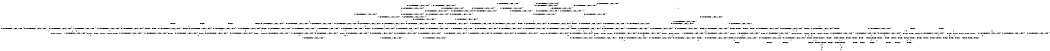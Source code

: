 digraph BCG {
size = "7, 10.5";
center = TRUE;
node [shape = circle];
0 [peripheries = 2];
0 -> 1 [label = "EX !0 !ATOMIC_EXCH_BRANCH (1, +0, FALSE, +0, 1, TRUE) !{}"];
0 -> 2 [label = "EX !2 !ATOMIC_EXCH_BRANCH (1, +1, TRUE, +0, 2, TRUE) !{}"];
0 -> 3 [label = "EX !1 !ATOMIC_EXCH_BRANCH (1, +0, FALSE, +0, 1, TRUE) !{}"];
0 -> 4 [label = "EX !0 !ATOMIC_EXCH_BRANCH (1, +0, FALSE, +0, 1, TRUE) !{}"];
0 -> 5 [label = "EX !2 !ATOMIC_EXCH_BRANCH (1, +1, TRUE, +0, 2, TRUE) !{}"];
0 -> 6 [label = "EX !1 !ATOMIC_EXCH_BRANCH (1, +0, FALSE, +0, 1, TRUE) !{}"];
1 -> 7 [label = "EX !2 !ATOMIC_EXCH_BRANCH (1, +1, TRUE, +0, 2, TRUE) !{}"];
2 -> 8 [label = "EX !0 !ATOMIC_EXCH_BRANCH (1, +0, FALSE, +0, 1, FALSE) !{}"];
3 -> 9 [label = "EX !0 !ATOMIC_EXCH_BRANCH (1, +0, FALSE, +0, 1, TRUE) !{}"];
4 -> 1 [label = "EX !0 !ATOMIC_EXCH_BRANCH (1, +0, FALSE, +0, 1, TRUE) !{}"];
4 -> 7 [label = "EX !2 !ATOMIC_EXCH_BRANCH (1, +1, TRUE, +0, 2, TRUE) !{}"];
4 -> 9 [label = "EX !1 !ATOMIC_EXCH_BRANCH (1, +0, FALSE, +0, 1, TRUE) !{}"];
4 -> 4 [label = "EX !0 !ATOMIC_EXCH_BRANCH (1, +0, FALSE, +0, 1, TRUE) !{}"];
4 -> 10 [label = "EX !2 !ATOMIC_EXCH_BRANCH (1, +1, TRUE, +0, 2, TRUE) !{}"];
4 -> 11 [label = "EX !1 !ATOMIC_EXCH_BRANCH (1, +0, FALSE, +0, 1, TRUE) !{}"];
5 -> 8 [label = "EX !0 !ATOMIC_EXCH_BRANCH (1, +0, FALSE, +0, 1, FALSE) !{}"];
5 -> 12 [label = "EX !1 !ATOMIC_EXCH_BRANCH (1, +0, FALSE, +0, 1, FALSE) !{}"];
5 -> 13 [label = "TERMINATE !2"];
5 -> 14 [label = "EX !0 !ATOMIC_EXCH_BRANCH (1, +0, FALSE, +0, 1, FALSE) !{}"];
5 -> 15 [label = "EX !1 !ATOMIC_EXCH_BRANCH (1, +0, FALSE, +0, 1, FALSE) !{}"];
5 -> 16 [label = "TERMINATE !2"];
6 -> 3 [label = "EX !1 !ATOMIC_EXCH_BRANCH (1, +0, FALSE, +0, 1, TRUE) !{}"];
6 -> 9 [label = "EX !0 !ATOMIC_EXCH_BRANCH (1, +0, FALSE, +0, 1, TRUE) !{}"];
6 -> 17 [label = "EX !2 !ATOMIC_EXCH_BRANCH (1, +1, TRUE, +0, 2, TRUE) !{}"];
6 -> 6 [label = "EX !1 !ATOMIC_EXCH_BRANCH (1, +0, FALSE, +0, 1, TRUE) !{}"];
6 -> 11 [label = "EX !0 !ATOMIC_EXCH_BRANCH (1, +0, FALSE, +0, 1, TRUE) !{}"];
6 -> 18 [label = "EX !2 !ATOMIC_EXCH_BRANCH (1, +1, TRUE, +0, 2, TRUE) !{}"];
7 -> 8 [label = "EX !0 !ATOMIC_EXCH_BRANCH (1, +0, FALSE, +0, 1, FALSE) !{}"];
8 -> 19 [label = "EX !1 !ATOMIC_EXCH_BRANCH (1, +0, FALSE, +0, 1, FALSE) !{}"];
9 -> 20 [label = "EX !2 !ATOMIC_EXCH_BRANCH (1, +1, TRUE, +0, 2, TRUE) !{}"];
10 -> 8 [label = "EX !0 !ATOMIC_EXCH_BRANCH (1, +0, FALSE, +0, 1, FALSE) !{}"];
10 -> 21 [label = "EX !1 !ATOMIC_EXCH_BRANCH (1, +0, FALSE, +0, 1, FALSE) !{}"];
10 -> 22 [label = "TERMINATE !2"];
10 -> 14 [label = "EX !0 !ATOMIC_EXCH_BRANCH (1, +0, FALSE, +0, 1, FALSE) !{}"];
10 -> 23 [label = "EX !1 !ATOMIC_EXCH_BRANCH (1, +0, FALSE, +0, 1, FALSE) !{}"];
10 -> 24 [label = "TERMINATE !2"];
11 -> 9 [label = "EX !0 !ATOMIC_EXCH_BRANCH (1, +0, FALSE, +0, 1, TRUE) !{}"];
11 -> 9 [label = "EX !1 !ATOMIC_EXCH_BRANCH (1, +0, FALSE, +0, 1, TRUE) !{}"];
11 -> 20 [label = "EX !2 !ATOMIC_EXCH_BRANCH (1, +1, TRUE, +0, 2, TRUE) !{}"];
11 -> 11 [label = "EX !0 !ATOMIC_EXCH_BRANCH (1, +0, FALSE, +0, 1, TRUE) !{}"];
11 -> 11 [label = "EX !1 !ATOMIC_EXCH_BRANCH (1, +0, FALSE, +0, 1, TRUE) !{}"];
11 -> 25 [label = "EX !2 !ATOMIC_EXCH_BRANCH (1, +1, TRUE, +0, 2, TRUE) !{}"];
12 -> 19 [label = "EX !0 !ATOMIC_EXCH_BRANCH (1, +0, FALSE, +0, 1, FALSE) !{}"];
13 -> 26 [label = "EX !0 !ATOMIC_EXCH_BRANCH (1, +0, FALSE, +0, 1, FALSE) !{}"];
14 -> 19 [label = "EX !1 !ATOMIC_EXCH_BRANCH (1, +0, FALSE, +0, 1, FALSE) !{}"];
14 -> 27 [label = "TERMINATE !0"];
14 -> 28 [label = "TERMINATE !2"];
14 -> 29 [label = "EX !1 !ATOMIC_EXCH_BRANCH (1, +0, FALSE, +0, 1, FALSE) !{}"];
14 -> 30 [label = "TERMINATE !0"];
14 -> 31 [label = "TERMINATE !2"];
15 -> 19 [label = "EX !0 !ATOMIC_EXCH_BRANCH (1, +0, FALSE, +0, 1, FALSE) !{}"];
15 -> 32 [label = "TERMINATE !2"];
15 -> 33 [label = "TERMINATE !1"];
15 -> 29 [label = "EX !0 !ATOMIC_EXCH_BRANCH (1, +0, FALSE, +0, 1, FALSE) !{}"];
15 -> 34 [label = "TERMINATE !2"];
15 -> 35 [label = "TERMINATE !1"];
16 -> 26 [label = "EX !0 !ATOMIC_EXCH_BRANCH (1, +0, FALSE, +0, 1, FALSE) !{}"];
16 -> 36 [label = "EX !1 !ATOMIC_EXCH_BRANCH (1, +0, FALSE, +0, 1, FALSE) !{}"];
16 -> 37 [label = "EX !0 !ATOMIC_EXCH_BRANCH (1, +0, FALSE, +0, 1, FALSE) !{}"];
16 -> 38 [label = "EX !1 !ATOMIC_EXCH_BRANCH (1, +0, FALSE, +0, 1, FALSE) !{}"];
17 -> 12 [label = "EX !1 !ATOMIC_EXCH_BRANCH (1, +0, FALSE, +0, 1, FALSE) !{}"];
18 -> 12 [label = "EX !1 !ATOMIC_EXCH_BRANCH (1, +0, FALSE, +0, 1, FALSE) !{}"];
18 -> 39 [label = "EX !0 !ATOMIC_EXCH_BRANCH (1, +0, FALSE, +0, 1, FALSE) !{}"];
18 -> 40 [label = "TERMINATE !2"];
18 -> 15 [label = "EX !1 !ATOMIC_EXCH_BRANCH (1, +0, FALSE, +0, 1, FALSE) !{}"];
18 -> 41 [label = "EX !0 !ATOMIC_EXCH_BRANCH (1, +0, FALSE, +0, 1, FALSE) !{}"];
18 -> 42 [label = "TERMINATE !2"];
19 -> 43 [label = "TERMINATE !0"];
20 -> 39 [label = "EX !0 !ATOMIC_EXCH_BRANCH (1, +0, FALSE, +0, 1, FALSE) !{}"];
21 -> 19 [label = "EX !0 !ATOMIC_EXCH_BRANCH (1, +0, FALSE, +0, 1, FALSE) !{}"];
22 -> 44 [label = "EX !1 !ATOMIC_EXCH_BRANCH (1, +0, FALSE, +0, 1, FALSE) !{}"];
23 -> 19 [label = "EX !0 !ATOMIC_EXCH_BRANCH (1, +0, FALSE, +0, 1, FALSE) !{}"];
23 -> 45 [label = "TERMINATE !2"];
23 -> 46 [label = "TERMINATE !1"];
23 -> 29 [label = "EX !0 !ATOMIC_EXCH_BRANCH (1, +0, FALSE, +0, 1, FALSE) !{}"];
23 -> 47 [label = "TERMINATE !2"];
23 -> 48 [label = "TERMINATE !1"];
24 -> 44 [label = "EX !1 !ATOMIC_EXCH_BRANCH (1, +0, FALSE, +0, 1, FALSE) !{}"];
24 -> 26 [label = "EX !0 !ATOMIC_EXCH_BRANCH (1, +0, FALSE, +0, 1, FALSE) !{}"];
24 -> 49 [label = "EX !1 !ATOMIC_EXCH_BRANCH (1, +0, FALSE, +0, 1, FALSE) !{}"];
24 -> 37 [label = "EX !0 !ATOMIC_EXCH_BRANCH (1, +0, FALSE, +0, 1, FALSE) !{}"];
25 -> 39 [label = "EX !0 !ATOMIC_EXCH_BRANCH (1, +0, FALSE, +0, 1, FALSE) !{}"];
25 -> 21 [label = "EX !1 !ATOMIC_EXCH_BRANCH (1, +0, FALSE, +0, 1, FALSE) !{}"];
25 -> 50 [label = "TERMINATE !2"];
25 -> 41 [label = "EX !0 !ATOMIC_EXCH_BRANCH (1, +0, FALSE, +0, 1, FALSE) !{}"];
25 -> 23 [label = "EX !1 !ATOMIC_EXCH_BRANCH (1, +0, FALSE, +0, 1, FALSE) !{}"];
25 -> 51 [label = "TERMINATE !2"];
26 -> 52 [label = "EX !1 !ATOMIC_EXCH_BRANCH (1, +0, FALSE, +0, 1, FALSE) !{}"];
27 -> 53 [label = "EX !1 !ATOMIC_EXCH_BRANCH (1, +0, FALSE, +0, 1, FALSE) !{}"];
28 -> 52 [label = "EX !1 !ATOMIC_EXCH_BRANCH (1, +0, FALSE, +0, 1, FALSE) !{}"];
29 -> 43 [label = "TERMINATE !0"];
29 -> 54 [label = "TERMINATE !2"];
29 -> 55 [label = "TERMINATE !1"];
29 -> 56 [label = "TERMINATE !0"];
29 -> 57 [label = "TERMINATE !2"];
29 -> 58 [label = "TERMINATE !1"];
30 -> 53 [label = "EX !1 !ATOMIC_EXCH_BRANCH (1, +0, FALSE, +0, 1, FALSE) !{}"];
30 -> 59 [label = "TERMINATE !2"];
30 -> 60 [label = "EX !1 !ATOMIC_EXCH_BRANCH (1, +0, FALSE, +0, 1, FALSE) !{}"];
30 -> 61 [label = "TERMINATE !2"];
31 -> 52 [label = "EX !1 !ATOMIC_EXCH_BRANCH (1, +0, FALSE, +0, 1, FALSE) !{}"];
31 -> 59 [label = "TERMINATE !0"];
31 -> 62 [label = "EX !1 !ATOMIC_EXCH_BRANCH (1, +0, FALSE, +0, 1, FALSE) !{}"];
31 -> 61 [label = "TERMINATE !0"];
32 -> 52 [label = "EX !0 !ATOMIC_EXCH_BRANCH (1, +0, FALSE, +0, 1, FALSE) !{}"];
33 -> 63 [label = "EX !0 !ATOMIC_EXCH_BRANCH (1, +0, FALSE, +0, 1, FALSE) !{}"];
34 -> 52 [label = "EX !0 !ATOMIC_EXCH_BRANCH (1, +0, FALSE, +0, 1, FALSE) !{}"];
34 -> 64 [label = "TERMINATE !1"];
34 -> 62 [label = "EX !0 !ATOMIC_EXCH_BRANCH (1, +0, FALSE, +0, 1, FALSE) !{}"];
34 -> 65 [label = "TERMINATE !1"];
35 -> 63 [label = "EX !0 !ATOMIC_EXCH_BRANCH (1, +0, FALSE, +0, 1, FALSE) !{}"];
35 -> 64 [label = "TERMINATE !2"];
35 -> 66 [label = "EX !0 !ATOMIC_EXCH_BRANCH (1, +0, FALSE, +0, 1, FALSE) !{}"];
35 -> 65 [label = "TERMINATE !2"];
36 -> 52 [label = "EX !0 !ATOMIC_EXCH_BRANCH (1, +0, FALSE, +0, 1, FALSE) !{}"];
37 -> 52 [label = "EX !1 !ATOMIC_EXCH_BRANCH (1, +0, FALSE, +0, 1, FALSE) !{}"];
37 -> 59 [label = "TERMINATE !0"];
37 -> 62 [label = "EX !1 !ATOMIC_EXCH_BRANCH (1, +0, FALSE, +0, 1, FALSE) !{}"];
37 -> 61 [label = "TERMINATE !0"];
38 -> 52 [label = "EX !0 !ATOMIC_EXCH_BRANCH (1, +0, FALSE, +0, 1, FALSE) !{}"];
38 -> 64 [label = "TERMINATE !1"];
38 -> 62 [label = "EX !0 !ATOMIC_EXCH_BRANCH (1, +0, FALSE, +0, 1, FALSE) !{}"];
38 -> 65 [label = "TERMINATE !1"];
39 -> 19 [label = "EX !1 !ATOMIC_EXCH_BRANCH (1, +0, FALSE, +0, 1, FALSE) !{}"];
40 -> 67 [label = "EX !0 !ATOMIC_EXCH_BRANCH (1, +0, FALSE, +0, 1, FALSE) !{}"];
41 -> 19 [label = "EX !1 !ATOMIC_EXCH_BRANCH (1, +0, FALSE, +0, 1, FALSE) !{}"];
41 -> 68 [label = "TERMINATE !0"];
41 -> 69 [label = "TERMINATE !2"];
41 -> 29 [label = "EX !1 !ATOMIC_EXCH_BRANCH (1, +0, FALSE, +0, 1, FALSE) !{}"];
41 -> 70 [label = "TERMINATE !0"];
41 -> 71 [label = "TERMINATE !2"];
42 -> 67 [label = "EX !0 !ATOMIC_EXCH_BRANCH (1, +0, FALSE, +0, 1, FALSE) !{}"];
42 -> 36 [label = "EX !1 !ATOMIC_EXCH_BRANCH (1, +0, FALSE, +0, 1, FALSE) !{}"];
42 -> 72 [label = "EX !0 !ATOMIC_EXCH_BRANCH (1, +0, FALSE, +0, 1, FALSE) !{}"];
42 -> 38 [label = "EX !1 !ATOMIC_EXCH_BRANCH (1, +0, FALSE, +0, 1, FALSE) !{}"];
43 -> 73 [label = "TERMINATE !2"];
44 -> 52 [label = "EX !0 !ATOMIC_EXCH_BRANCH (1, +0, FALSE, +0, 1, FALSE) !{}"];
45 -> 74 [label = "TERMINATE !1"];
46 -> 74 [label = "TERMINATE !2"];
47 -> 74 [label = "TERMINATE !1"];
47 -> 52 [label = "EX !0 !ATOMIC_EXCH_BRANCH (1, +0, FALSE, +0, 1, FALSE) !{}"];
47 -> 75 [label = "TERMINATE !1"];
47 -> 62 [label = "EX !0 !ATOMIC_EXCH_BRANCH (1, +0, FALSE, +0, 1, FALSE) !{}"];
48 -> 74 [label = "TERMINATE !2"];
48 -> 63 [label = "EX !0 !ATOMIC_EXCH_BRANCH (1, +0, FALSE, +0, 1, FALSE) !{}"];
48 -> 75 [label = "TERMINATE !2"];
48 -> 66 [label = "EX !0 !ATOMIC_EXCH_BRANCH (1, +0, FALSE, +0, 1, FALSE) !{}"];
49 -> 52 [label = "EX !0 !ATOMIC_EXCH_BRANCH (1, +0, FALSE, +0, 1, FALSE) !{}"];
49 -> 74 [label = "TERMINATE !1"];
49 -> 62 [label = "EX !0 !ATOMIC_EXCH_BRANCH (1, +0, FALSE, +0, 1, FALSE) !{}"];
49 -> 75 [label = "TERMINATE !1"];
50 -> 67 [label = "EX !0 !ATOMIC_EXCH_BRANCH (1, +0, FALSE, +0, 1, FALSE) !{}"];
51 -> 67 [label = "EX !0 !ATOMIC_EXCH_BRANCH (1, +0, FALSE, +0, 1, FALSE) !{}"];
51 -> 44 [label = "EX !1 !ATOMIC_EXCH_BRANCH (1, +0, FALSE, +0, 1, FALSE) !{}"];
51 -> 72 [label = "EX !0 !ATOMIC_EXCH_BRANCH (1, +0, FALSE, +0, 1, FALSE) !{}"];
51 -> 49 [label = "EX !1 !ATOMIC_EXCH_BRANCH (1, +0, FALSE, +0, 1, FALSE) !{}"];
52 -> 73 [label = "TERMINATE !0"];
53 -> 73 [label = "TERMINATE !2"];
54 -> 73 [label = "TERMINATE !0"];
55 -> 76 [label = "TERMINATE !0"];
56 -> 73 [label = "TERMINATE !2"];
56 -> 76 [label = "TERMINATE !1"];
56 -> 77 [label = "TERMINATE !2"];
56 -> 78 [label = "TERMINATE !1"];
57 -> 73 [label = "TERMINATE !0"];
57 -> 79 [label = "TERMINATE !1"];
57 -> 77 [label = "TERMINATE !0"];
57 -> 80 [label = "TERMINATE !1"];
58 -> 76 [label = "TERMINATE !0"];
58 -> 79 [label = "TERMINATE !2"];
58 -> 78 [label = "TERMINATE !0"];
58 -> 80 [label = "TERMINATE !2"];
59 -> 81 [label = "EX !1 !ATOMIC_EXCH_BRANCH (1, +0, FALSE, +0, 1, FALSE) !{}"];
60 -> 73 [label = "TERMINATE !2"];
60 -> 76 [label = "TERMINATE !1"];
60 -> 77 [label = "TERMINATE !2"];
60 -> 78 [label = "TERMINATE !1"];
61 -> 81 [label = "EX !1 !ATOMIC_EXCH_BRANCH (1, +0, FALSE, +0, 1, FALSE) !{}"];
61 -> 82 [label = "EX !1 !ATOMIC_EXCH_BRANCH (1, +0, FALSE, +0, 1, FALSE) !{}"];
62 -> 73 [label = "TERMINATE !0"];
62 -> 79 [label = "TERMINATE !1"];
62 -> 77 [label = "TERMINATE !0"];
62 -> 80 [label = "TERMINATE !1"];
63 -> 76 [label = "TERMINATE !0"];
64 -> 83 [label = "EX !0 !ATOMIC_EXCH_BRANCH (1, +0, FALSE, +0, 1, FALSE) !{}"];
65 -> 83 [label = "EX !0 !ATOMIC_EXCH_BRANCH (1, +0, FALSE, +0, 1, FALSE) !{}"];
65 -> 84 [label = "EX !0 !ATOMIC_EXCH_BRANCH (1, +0, FALSE, +0, 1, FALSE) !{}"];
66 -> 76 [label = "TERMINATE !0"];
66 -> 79 [label = "TERMINATE !2"];
66 -> 78 [label = "TERMINATE !0"];
66 -> 80 [label = "TERMINATE !2"];
67 -> 52 [label = "EX !1 !ATOMIC_EXCH_BRANCH (1, +0, FALSE, +0, 1, FALSE) !{}"];
68 -> 85 [label = "TERMINATE !2"];
69 -> 85 [label = "TERMINATE !0"];
70 -> 85 [label = "TERMINATE !2"];
70 -> 53 [label = "EX !1 !ATOMIC_EXCH_BRANCH (1, +0, FALSE, +0, 1, FALSE) !{}"];
70 -> 86 [label = "TERMINATE !2"];
70 -> 60 [label = "EX !1 !ATOMIC_EXCH_BRANCH (1, +0, FALSE, +0, 1, FALSE) !{}"];
71 -> 85 [label = "TERMINATE !0"];
71 -> 52 [label = "EX !1 !ATOMIC_EXCH_BRANCH (1, +0, FALSE, +0, 1, FALSE) !{}"];
71 -> 86 [label = "TERMINATE !0"];
71 -> 62 [label = "EX !1 !ATOMIC_EXCH_BRANCH (1, +0, FALSE, +0, 1, FALSE) !{}"];
72 -> 52 [label = "EX !1 !ATOMIC_EXCH_BRANCH (1, +0, FALSE, +0, 1, FALSE) !{}"];
72 -> 85 [label = "TERMINATE !0"];
72 -> 62 [label = "EX !1 !ATOMIC_EXCH_BRANCH (1, +0, FALSE, +0, 1, FALSE) !{}"];
72 -> 86 [label = "TERMINATE !0"];
73 -> 87 [label = "TERMINATE !1"];
74 -> 83 [label = "EX !0 !ATOMIC_EXCH_BRANCH (1, +0, FALSE, +0, 1, FALSE) !{}"];
75 -> 83 [label = "EX !0 !ATOMIC_EXCH_BRANCH (1, +0, FALSE, +0, 1, FALSE) !{}"];
75 -> 84 [label = "EX !0 !ATOMIC_EXCH_BRANCH (1, +0, FALSE, +0, 1, FALSE) !{}"];
76 -> 87 [label = "TERMINATE !2"];
77 -> 87 [label = "TERMINATE !1"];
77 -> 88 [label = "TERMINATE !1"];
78 -> 87 [label = "TERMINATE !2"];
78 -> 88 [label = "TERMINATE !2"];
79 -> 87 [label = "TERMINATE !0"];
80 -> 87 [label = "TERMINATE !0"];
80 -> 88 [label = "TERMINATE !0"];
81 -> 87 [label = "TERMINATE !1"];
82 -> 87 [label = "TERMINATE !1"];
82 -> 88 [label = "TERMINATE !1"];
83 -> 87 [label = "TERMINATE !0"];
84 -> 87 [label = "TERMINATE !0"];
84 -> 88 [label = "TERMINATE !0"];
85 -> 81 [label = "EX !1 !ATOMIC_EXCH_BRANCH (1, +0, FALSE, +0, 1, FALSE) !{}"];
86 -> 81 [label = "EX !1 !ATOMIC_EXCH_BRANCH (1, +0, FALSE, +0, 1, FALSE) !{}"];
86 -> 82 [label = "EX !1 !ATOMIC_EXCH_BRANCH (1, +0, FALSE, +0, 1, FALSE) !{}"];
87 -> 89 [label = "exit"];
88 -> 90 [label = "exit"];
}
